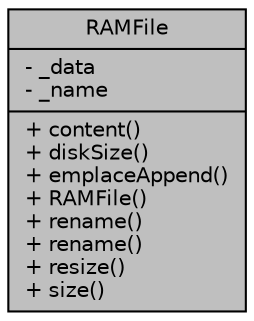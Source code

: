 digraph "RAMFile"
{
  edge [fontname="Helvetica",fontsize="10",labelfontname="Helvetica",labelfontsize="10"];
  node [fontname="Helvetica",fontsize="10",shape=record];
  Node741 [label="{RAMFile\n|- _data\l- _name\l|+ content()\l+ diskSize()\l+ emplaceAppend()\l+ RAMFile()\l+ rename()\l+ rename()\l+ resize()\l+ size()\l}",height=0.2,width=0.4,color="black", fillcolor="grey75", style="filled", fontcolor="black"];
}
